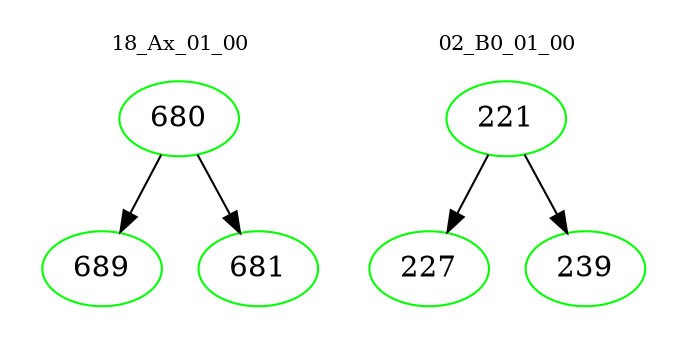 digraph{
subgraph cluster_0 {
color = white
label = "18_Ax_01_00";
fontsize=10;
T0_680 [label="680", color="green"]
T0_680 -> T0_689 [color="black"]
T0_689 [label="689", color="green"]
T0_680 -> T0_681 [color="black"]
T0_681 [label="681", color="green"]
}
subgraph cluster_1 {
color = white
label = "02_B0_01_00";
fontsize=10;
T1_221 [label="221", color="green"]
T1_221 -> T1_227 [color="black"]
T1_227 [label="227", color="green"]
T1_221 -> T1_239 [color="black"]
T1_239 [label="239", color="green"]
}
}
